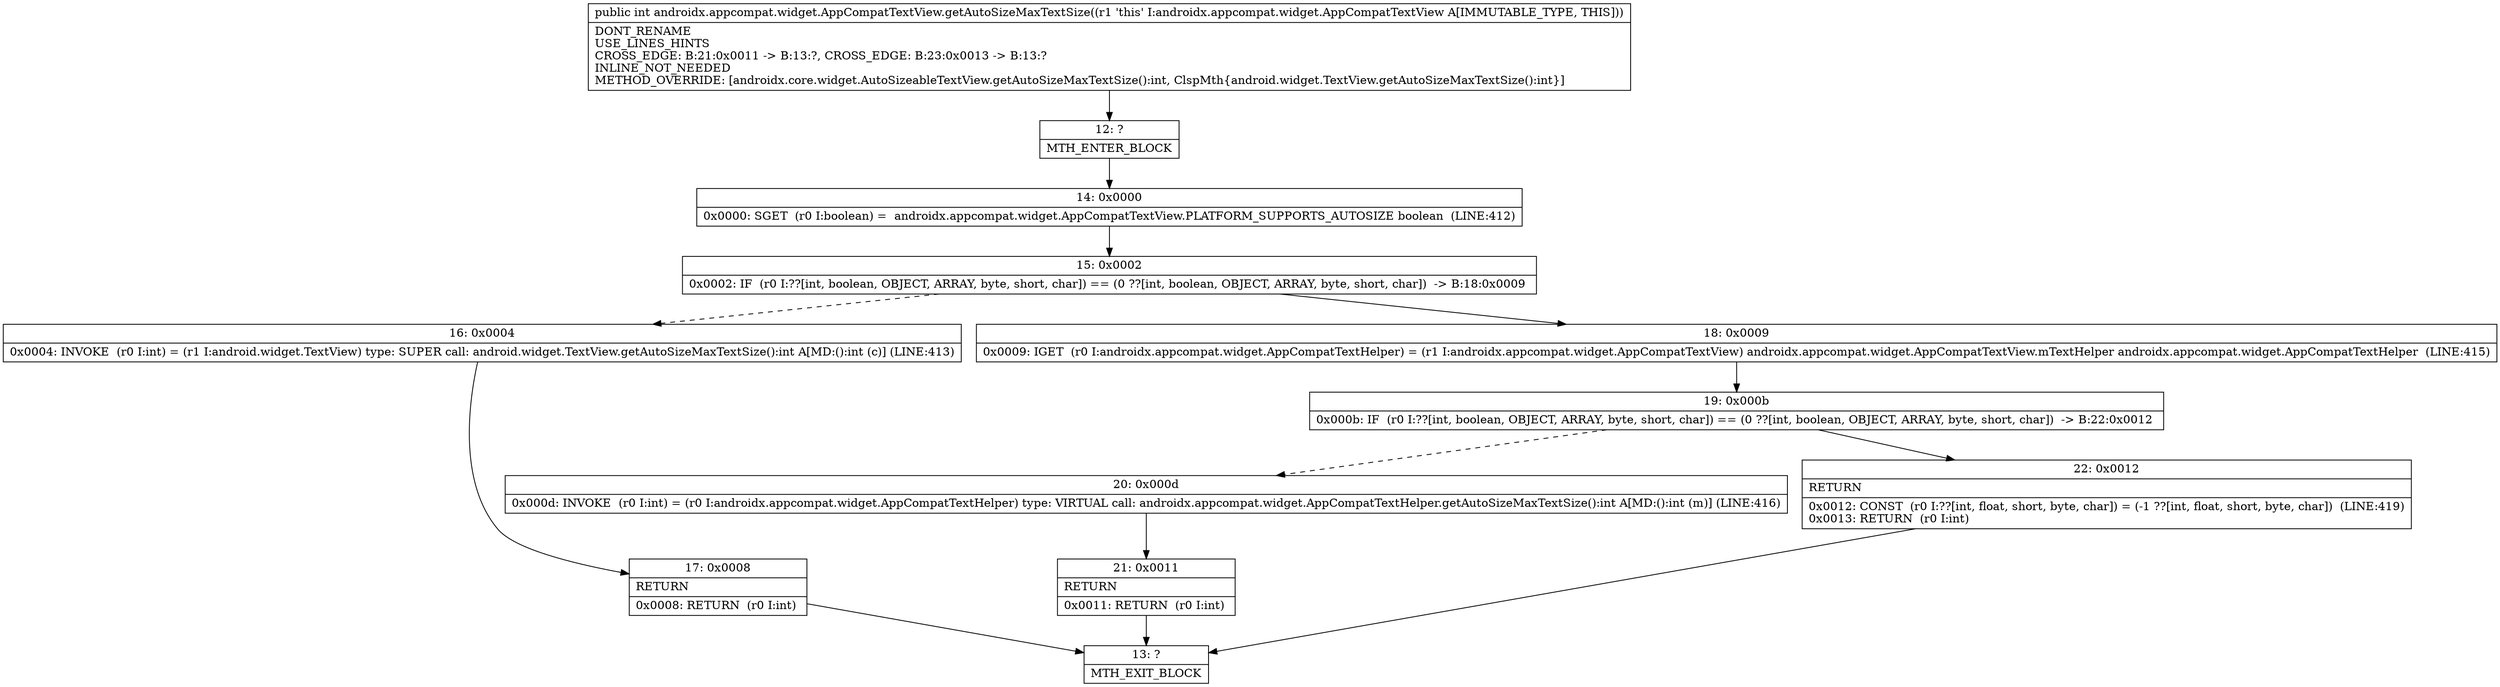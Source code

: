 digraph "CFG forandroidx.appcompat.widget.AppCompatTextView.getAutoSizeMaxTextSize()I" {
Node_12 [shape=record,label="{12\:\ ?|MTH_ENTER_BLOCK\l}"];
Node_14 [shape=record,label="{14\:\ 0x0000|0x0000: SGET  (r0 I:boolean) =  androidx.appcompat.widget.AppCompatTextView.PLATFORM_SUPPORTS_AUTOSIZE boolean  (LINE:412)\l}"];
Node_15 [shape=record,label="{15\:\ 0x0002|0x0002: IF  (r0 I:??[int, boolean, OBJECT, ARRAY, byte, short, char]) == (0 ??[int, boolean, OBJECT, ARRAY, byte, short, char])  \-\> B:18:0x0009 \l}"];
Node_16 [shape=record,label="{16\:\ 0x0004|0x0004: INVOKE  (r0 I:int) = (r1 I:android.widget.TextView) type: SUPER call: android.widget.TextView.getAutoSizeMaxTextSize():int A[MD:():int (c)] (LINE:413)\l}"];
Node_17 [shape=record,label="{17\:\ 0x0008|RETURN\l|0x0008: RETURN  (r0 I:int) \l}"];
Node_13 [shape=record,label="{13\:\ ?|MTH_EXIT_BLOCK\l}"];
Node_18 [shape=record,label="{18\:\ 0x0009|0x0009: IGET  (r0 I:androidx.appcompat.widget.AppCompatTextHelper) = (r1 I:androidx.appcompat.widget.AppCompatTextView) androidx.appcompat.widget.AppCompatTextView.mTextHelper androidx.appcompat.widget.AppCompatTextHelper  (LINE:415)\l}"];
Node_19 [shape=record,label="{19\:\ 0x000b|0x000b: IF  (r0 I:??[int, boolean, OBJECT, ARRAY, byte, short, char]) == (0 ??[int, boolean, OBJECT, ARRAY, byte, short, char])  \-\> B:22:0x0012 \l}"];
Node_20 [shape=record,label="{20\:\ 0x000d|0x000d: INVOKE  (r0 I:int) = (r0 I:androidx.appcompat.widget.AppCompatTextHelper) type: VIRTUAL call: androidx.appcompat.widget.AppCompatTextHelper.getAutoSizeMaxTextSize():int A[MD:():int (m)] (LINE:416)\l}"];
Node_21 [shape=record,label="{21\:\ 0x0011|RETURN\l|0x0011: RETURN  (r0 I:int) \l}"];
Node_22 [shape=record,label="{22\:\ 0x0012|RETURN\l|0x0012: CONST  (r0 I:??[int, float, short, byte, char]) = (\-1 ??[int, float, short, byte, char])  (LINE:419)\l0x0013: RETURN  (r0 I:int) \l}"];
MethodNode[shape=record,label="{public int androidx.appcompat.widget.AppCompatTextView.getAutoSizeMaxTextSize((r1 'this' I:androidx.appcompat.widget.AppCompatTextView A[IMMUTABLE_TYPE, THIS]))  | DONT_RENAME\lUSE_LINES_HINTS\lCROSS_EDGE: B:21:0x0011 \-\> B:13:?, CROSS_EDGE: B:23:0x0013 \-\> B:13:?\lINLINE_NOT_NEEDED\lMETHOD_OVERRIDE: [androidx.core.widget.AutoSizeableTextView.getAutoSizeMaxTextSize():int, ClspMth\{android.widget.TextView.getAutoSizeMaxTextSize():int\}]\l}"];
MethodNode -> Node_12;Node_12 -> Node_14;
Node_14 -> Node_15;
Node_15 -> Node_16[style=dashed];
Node_15 -> Node_18;
Node_16 -> Node_17;
Node_17 -> Node_13;
Node_18 -> Node_19;
Node_19 -> Node_20[style=dashed];
Node_19 -> Node_22;
Node_20 -> Node_21;
Node_21 -> Node_13;
Node_22 -> Node_13;
}

